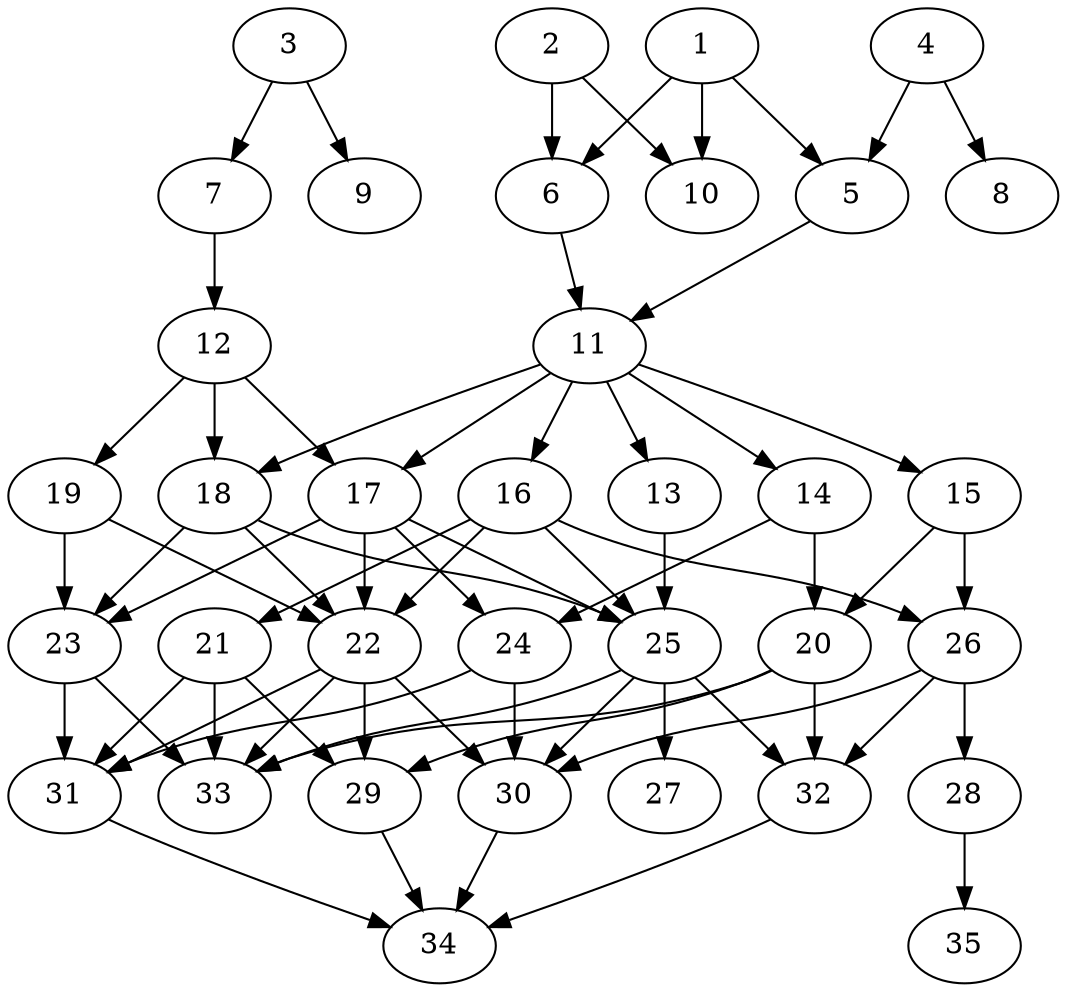 // DAG automatically generated by daggen at Thu Oct  3 14:05:37 2019
// ./daggen --dot -n 35 --ccr 0.5 --fat 0.5 --regular 0.5 --density 0.6 --mindata 5242880 --maxdata 52428800 
digraph G {
  1 [size="40402944", alpha="0.07", expect_size="20201472"] 
  1 -> 5 [size ="20201472"]
  1 -> 6 [size ="20201472"]
  1 -> 10 [size ="20201472"]
  2 [size="24059904", alpha="0.12", expect_size="12029952"] 
  2 -> 6 [size ="12029952"]
  2 -> 10 [size ="12029952"]
  3 [size="69656576", alpha="0.03", expect_size="34828288"] 
  3 -> 7 [size ="34828288"]
  3 -> 9 [size ="34828288"]
  4 [size="95117312", alpha="0.16", expect_size="47558656"] 
  4 -> 5 [size ="47558656"]
  4 -> 8 [size ="47558656"]
  5 [size="78776320", alpha="0.07", expect_size="39388160"] 
  5 -> 11 [size ="39388160"]
  6 [size="88340480", alpha="0.16", expect_size="44170240"] 
  6 -> 11 [size ="44170240"]
  7 [size="97470464", alpha="0.07", expect_size="48735232"] 
  7 -> 12 [size ="48735232"]
  8 [size="58001408", alpha="0.00", expect_size="29000704"] 
  9 [size="99629056", alpha="0.01", expect_size="49814528"] 
  10 [size="96966656", alpha="0.01", expect_size="48483328"] 
  11 [size="77705216", alpha="0.16", expect_size="38852608"] 
  11 -> 13 [size ="38852608"]
  11 -> 14 [size ="38852608"]
  11 -> 15 [size ="38852608"]
  11 -> 16 [size ="38852608"]
  11 -> 17 [size ="38852608"]
  11 -> 18 [size ="38852608"]
  12 [size="16932864", alpha="0.19", expect_size="8466432"] 
  12 -> 17 [size ="8466432"]
  12 -> 18 [size ="8466432"]
  12 -> 19 [size ="8466432"]
  13 [size="73801728", alpha="0.19", expect_size="36900864"] 
  13 -> 25 [size ="36900864"]
  14 [size="86315008", alpha="0.11", expect_size="43157504"] 
  14 -> 20 [size ="43157504"]
  14 -> 24 [size ="43157504"]
  15 [size="68831232", alpha="0.04", expect_size="34415616"] 
  15 -> 20 [size ="34415616"]
  15 -> 26 [size ="34415616"]
  16 [size="100665344", alpha="0.16", expect_size="50332672"] 
  16 -> 21 [size ="50332672"]
  16 -> 22 [size ="50332672"]
  16 -> 25 [size ="50332672"]
  16 -> 26 [size ="50332672"]
  17 [size="79878144", alpha="0.16", expect_size="39939072"] 
  17 -> 22 [size ="39939072"]
  17 -> 23 [size ="39939072"]
  17 -> 24 [size ="39939072"]
  17 -> 25 [size ="39939072"]
  18 [size="18806784", alpha="0.11", expect_size="9403392"] 
  18 -> 22 [size ="9403392"]
  18 -> 23 [size ="9403392"]
  18 -> 25 [size ="9403392"]
  19 [size="19922944", alpha="0.05", expect_size="9961472"] 
  19 -> 22 [size ="9961472"]
  19 -> 23 [size ="9961472"]
  20 [size="26918912", alpha="0.17", expect_size="13459456"] 
  20 -> 29 [size ="13459456"]
  20 -> 32 [size ="13459456"]
  20 -> 33 [size ="13459456"]
  21 [size="30515200", alpha="0.16", expect_size="15257600"] 
  21 -> 29 [size ="15257600"]
  21 -> 31 [size ="15257600"]
  21 -> 33 [size ="15257600"]
  22 [size="13082624", alpha="0.18", expect_size="6541312"] 
  22 -> 29 [size ="6541312"]
  22 -> 30 [size ="6541312"]
  22 -> 31 [size ="6541312"]
  22 -> 33 [size ="6541312"]
  23 [size="103522304", alpha="0.13", expect_size="51761152"] 
  23 -> 31 [size ="51761152"]
  23 -> 33 [size ="51761152"]
  24 [size="99112960", alpha="0.05", expect_size="49556480"] 
  24 -> 30 [size ="49556480"]
  24 -> 31 [size ="49556480"]
  25 [size="55824384", alpha="0.12", expect_size="27912192"] 
  25 -> 27 [size ="27912192"]
  25 -> 30 [size ="27912192"]
  25 -> 32 [size ="27912192"]
  25 -> 33 [size ="27912192"]
  26 [size="74268672", alpha="0.15", expect_size="37134336"] 
  26 -> 28 [size ="37134336"]
  26 -> 30 [size ="37134336"]
  26 -> 32 [size ="37134336"]
  27 [size="54710272", alpha="0.17", expect_size="27355136"] 
  28 [size="33898496", alpha="0.09", expect_size="16949248"] 
  28 -> 35 [size ="16949248"]
  29 [size="87814144", alpha="0.20", expect_size="43907072"] 
  29 -> 34 [size ="43907072"]
  30 [size="14739456", alpha="0.09", expect_size="7369728"] 
  30 -> 34 [size ="7369728"]
  31 [size="96010240", alpha="0.12", expect_size="48005120"] 
  31 -> 34 [size ="48005120"]
  32 [size="78426112", alpha="0.17", expect_size="39213056"] 
  32 -> 34 [size ="39213056"]
  33 [size="69935104", alpha="0.15", expect_size="34967552"] 
  34 [size="35338240", alpha="0.09", expect_size="17669120"] 
  35 [size="59265024", alpha="0.16", expect_size="29632512"] 
}
